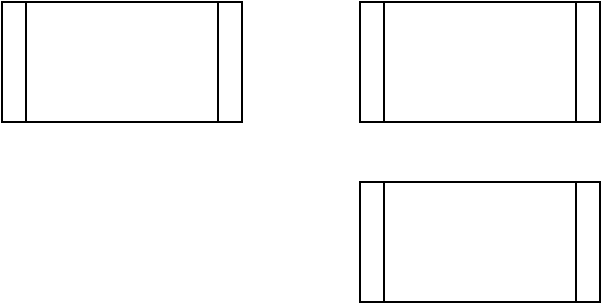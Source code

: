 <mxfile version="26.1.1">
  <diagram name="Page-1" id="jIlDMxWAZwL0C1PQHoV2">
    <mxGraphModel dx="1290" dy="980" grid="0" gridSize="10" guides="1" tooltips="1" connect="1" arrows="1" fold="1" page="0" pageScale="1" pageWidth="850" pageHeight="1100" math="0" shadow="0">
      <root>
        <mxCell id="0" />
        <mxCell id="1" parent="0" />
        <mxCell id="o5qFet30TDfQJA2i3c4C-1" value="" style="shape=process;whiteSpace=wrap;html=1;backgroundOutline=1;" parent="1" vertex="1">
          <mxGeometry x="105" y="-8" width="120" height="60" as="geometry" />
        </mxCell>
        <mxCell id="kcUgiUS16i-gTsIZyWqx-1" value="" style="shape=process;whiteSpace=wrap;html=1;backgroundOutline=1;" vertex="1" parent="1">
          <mxGeometry x="284" y="-8" width="120" height="60" as="geometry" />
        </mxCell>
        <mxCell id="kcUgiUS16i-gTsIZyWqx-2" value="" style="shape=process;whiteSpace=wrap;html=1;backgroundOutline=1;" vertex="1" parent="1">
          <mxGeometry x="284" y="82" width="120" height="60" as="geometry" />
        </mxCell>
      </root>
    </mxGraphModel>
  </diagram>
</mxfile>
